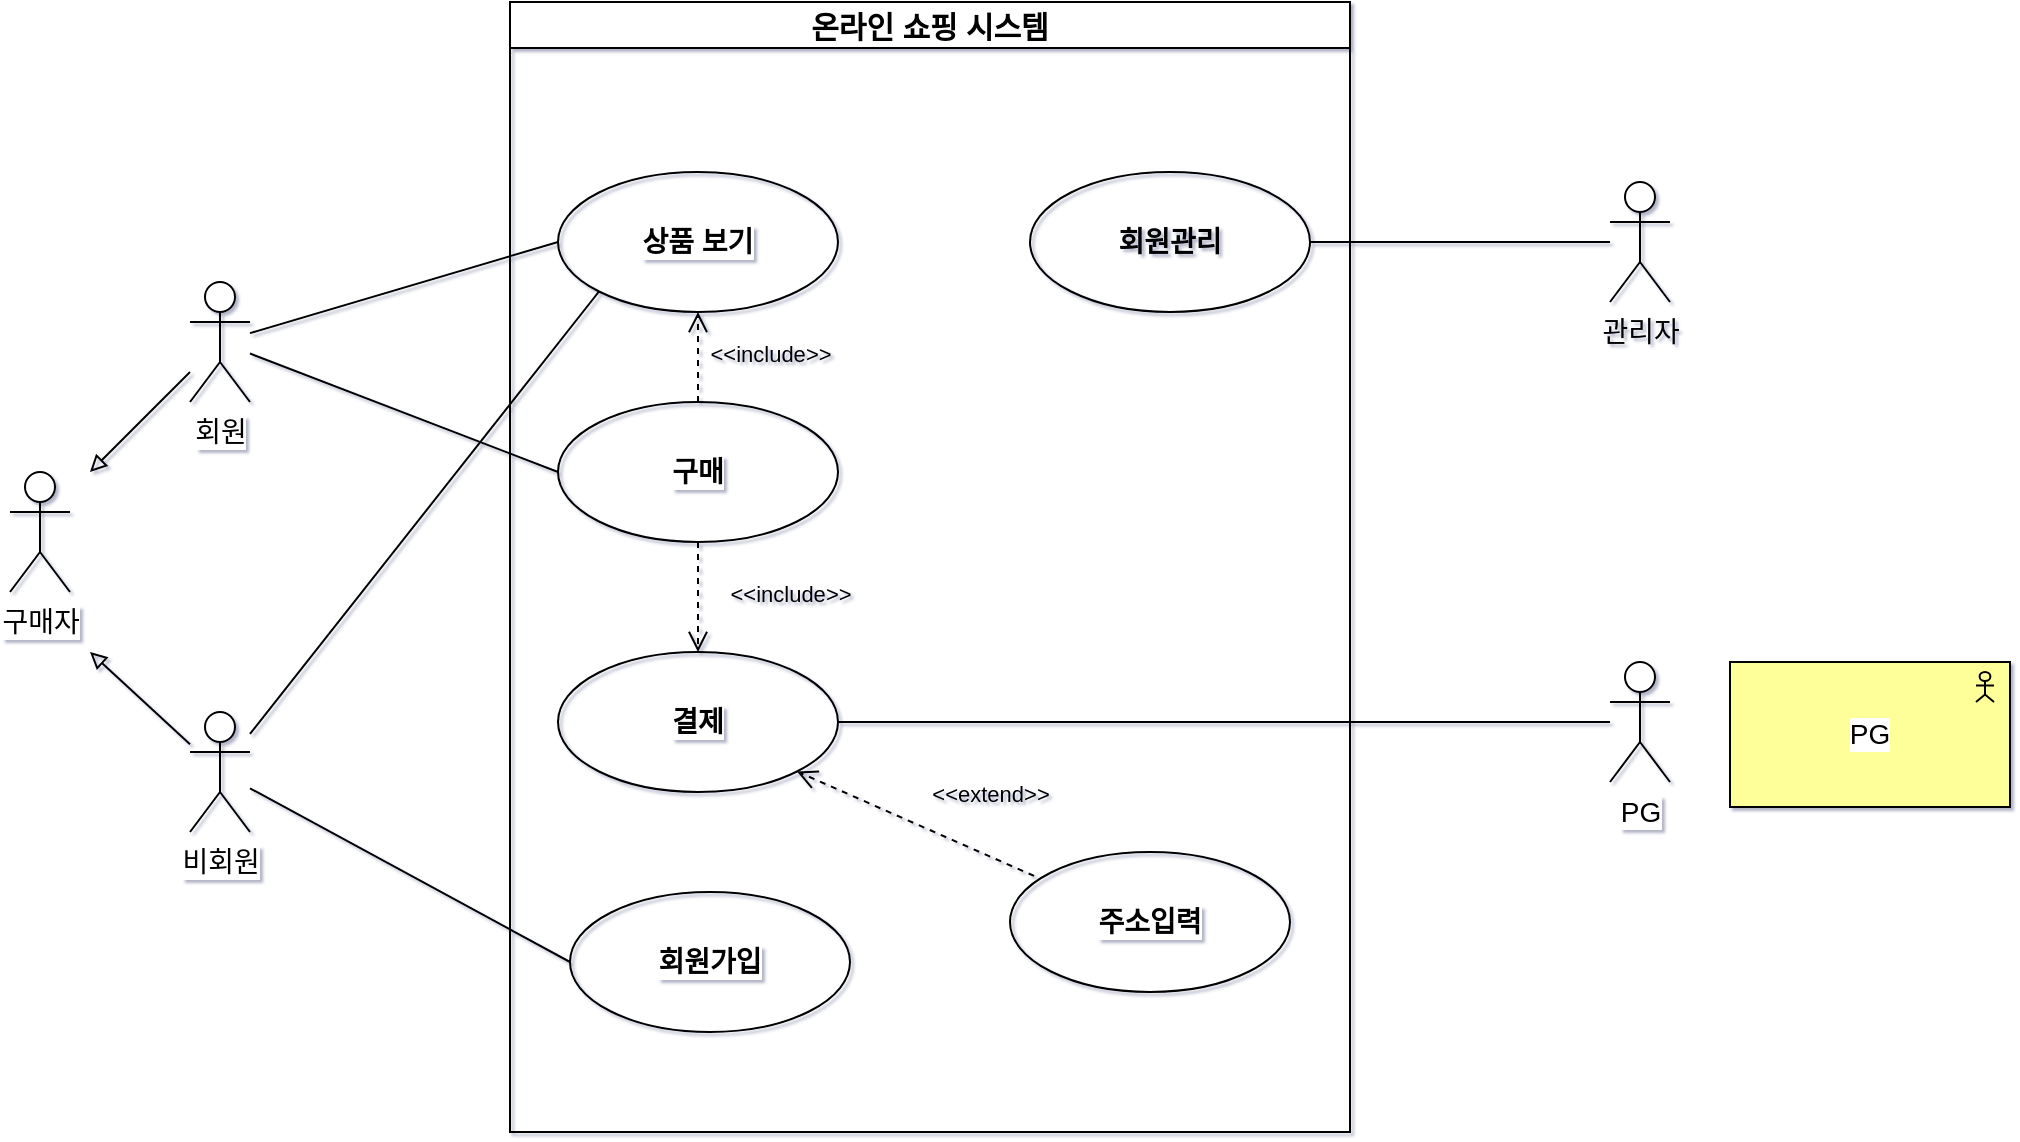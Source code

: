 <mxfile version="24.2.1" type="github" pages="2">
  <diagram name="테스트-1" id="crpGcYe5JIqGgmfARWiJ">
    <mxGraphModel dx="1518" dy="614" grid="1" gridSize="10" guides="1" tooltips="1" connect="1" arrows="1" fold="1" page="1" pageScale="1" pageWidth="827" pageHeight="1169" background="none" math="0" shadow="1">
      <root>
        <mxCell id="0" />
        <mxCell id="1" parent="0" />
        <mxCell id="1xgJE5vAkUswXADNoP8a-21" value="&lt;font style=&quot;font-size: 15px;&quot;&gt;온라인 쇼핑 시스템&lt;/font&gt;" style="swimlane;whiteSpace=wrap;html=1;fontFamily=Helvetica;fontSize=11;fontColor=default;labelBackgroundColor=default;" vertex="1" parent="1">
          <mxGeometry x="320" y="55" width="420" height="565" as="geometry">
            <mxRectangle x="320" y="55" width="100" height="30" as="alternateBounds" />
          </mxGeometry>
        </mxCell>
        <mxCell id="UFJAdiyoOyex9o16GmMY-1" value="&lt;b style=&quot;font-size: 14px;&quot;&gt;회원관리&lt;/b&gt;" style="ellipse;whiteSpace=wrap;html=1;fillColor=none;fontSize=14;textShadow=0;" vertex="1" parent="1xgJE5vAkUswXADNoP8a-21">
          <mxGeometry x="260" y="85" width="140" height="70" as="geometry" />
        </mxCell>
        <mxCell id="1xgJE5vAkUswXADNoP8a-11" value="&lt;b style=&quot;font-size: 14px;&quot;&gt;주소입력&lt;/b&gt;" style="ellipse;whiteSpace=wrap;html=1;fontFamily=Helvetica;fontSize=14;fontColor=default;labelBackgroundColor=default;fillColor=none;textShadow=0;" vertex="1" parent="1xgJE5vAkUswXADNoP8a-21">
          <mxGeometry x="250" y="425" width="140" height="70" as="geometry" />
        </mxCell>
        <mxCell id="UFJAdiyoOyex9o16GmMY-8" style="rounded=0;orthogonalLoop=1;jettySize=auto;html=1;endArrow=none;endFill=0;entryX=1;entryY=0.5;entryDx=0;entryDy=0;" edge="1" parent="1" source="UFJAdiyoOyex9o16GmMY-4" target="UFJAdiyoOyex9o16GmMY-1">
          <mxGeometry relative="1" as="geometry">
            <mxPoint x="560" y="445" as="targetPoint" />
          </mxGeometry>
        </mxCell>
        <mxCell id="UFJAdiyoOyex9o16GmMY-4" value="관리자&lt;div style=&quot;font-size: 14px;&quot;&gt;&lt;br style=&quot;font-size: 14px;&quot;&gt;&lt;/div&gt;" style="shape=umlActor;verticalLabelPosition=bottom;verticalAlign=top;html=1;outlineConnect=0;fontSize=14;textShadow=0;" vertex="1" parent="1">
          <mxGeometry x="870" y="145" width="30" height="60" as="geometry" />
        </mxCell>
        <mxCell id="1xgJE5vAkUswXADNoP8a-1" value="&lt;b style=&quot;font-size: 14px;&quot;&gt;상품 보기&lt;/b&gt;" style="ellipse;whiteSpace=wrap;html=1;fontFamily=Helvetica;fontSize=14;fontColor=default;labelBackgroundColor=default;fillColor=none;textShadow=0;" vertex="1" parent="1">
          <mxGeometry x="344" y="140" width="140" height="70" as="geometry" />
        </mxCell>
        <mxCell id="1xgJE5vAkUswXADNoP8a-2" style="rounded=0;orthogonalLoop=1;jettySize=auto;html=1;entryX=0;entryY=0.5;entryDx=0;entryDy=0;endArrow=none;endFill=0;strokeColor=default;align=center;verticalAlign=middle;fontFamily=Helvetica;fontSize=11;fontColor=default;labelBackgroundColor=default;" edge="1" source="1xgJE5vAkUswXADNoP8a-3" target="1xgJE5vAkUswXADNoP8a-1" parent="1">
          <mxGeometry relative="1" as="geometry" />
        </mxCell>
        <mxCell id="1xgJE5vAkUswXADNoP8a-27" style="edgeStyle=none;rounded=0;orthogonalLoop=1;jettySize=auto;html=1;entryX=0;entryY=0.5;entryDx=0;entryDy=0;strokeColor=default;align=center;verticalAlign=middle;fontFamily=Helvetica;fontSize=11;fontColor=default;labelBackgroundColor=default;endArrow=none;endFill=0;" edge="1" parent="1" source="1xgJE5vAkUswXADNoP8a-3" target="1xgJE5vAkUswXADNoP8a-9">
          <mxGeometry relative="1" as="geometry" />
        </mxCell>
        <mxCell id="1xgJE5vAkUswXADNoP8a-44" style="edgeStyle=none;rounded=0;orthogonalLoop=1;jettySize=auto;html=1;strokeColor=default;align=center;verticalAlign=middle;fontFamily=Helvetica;fontSize=11;fontColor=default;labelBackgroundColor=default;endArrow=block;endFill=0;startArrow=none;startFill=0;" edge="1" parent="1" source="1xgJE5vAkUswXADNoP8a-3">
          <mxGeometry relative="1" as="geometry">
            <mxPoint x="110" y="290" as="targetPoint" />
          </mxGeometry>
        </mxCell>
        <mxCell id="1xgJE5vAkUswXADNoP8a-3" value="&lt;font face=&quot;Helvetica&quot; style=&quot;font-size: 14px;&quot;&gt;회원&lt;/font&gt;" style="shape=umlActor;verticalLabelPosition=bottom;verticalAlign=top;html=1;outlineConnect=0;fontFamily=Helvetica;fontSize=14;fontColor=default;labelBackgroundColor=default;textShadow=0;" vertex="1" parent="1">
          <mxGeometry x="160" y="195" width="30" height="60" as="geometry" />
        </mxCell>
        <mxCell id="1xgJE5vAkUswXADNoP8a-9" value="&lt;b style=&quot;font-size: 14px;&quot;&gt;구매&lt;/b&gt;" style="ellipse;whiteSpace=wrap;html=1;fontFamily=Helvetica;fontSize=14;fontColor=default;labelBackgroundColor=default;fillColor=none;textShadow=0;" vertex="1" parent="1">
          <mxGeometry x="344" y="255" width="140" height="70" as="geometry" />
        </mxCell>
        <mxCell id="1xgJE5vAkUswXADNoP8a-10" value="&lt;b style=&quot;font-size: 14px;&quot;&gt;결제&lt;/b&gt;" style="ellipse;whiteSpace=wrap;html=1;fontFamily=Helvetica;fontSize=14;fontColor=default;labelBackgroundColor=default;fillColor=none;textShadow=0;" vertex="1" parent="1">
          <mxGeometry x="344" y="380" width="140" height="70" as="geometry" />
        </mxCell>
        <mxCell id="1xgJE5vAkUswXADNoP8a-15" value="" style="edgeStyle=none;rounded=0;orthogonalLoop=1;jettySize=auto;html=1;strokeColor=default;align=center;verticalAlign=middle;fontFamily=Helvetica;fontSize=11;fontColor=default;labelBackgroundColor=default;endArrow=none;endFill=0;" edge="1" parent="1" source="1xgJE5vAkUswXADNoP8a-12" target="1xgJE5vAkUswXADNoP8a-10">
          <mxGeometry relative="1" as="geometry" />
        </mxCell>
        <mxCell id="1xgJE5vAkUswXADNoP8a-16" value="" style="edgeStyle=none;rounded=0;orthogonalLoop=1;jettySize=auto;html=1;strokeColor=default;align=center;verticalAlign=middle;fontFamily=Helvetica;fontSize=11;fontColor=default;labelBackgroundColor=default;endArrow=none;endFill=0;" edge="1" parent="1" source="1xgJE5vAkUswXADNoP8a-12" target="1xgJE5vAkUswXADNoP8a-10">
          <mxGeometry relative="1" as="geometry" />
        </mxCell>
        <mxCell id="1xgJE5vAkUswXADNoP8a-12" value="PG" style="shape=umlActor;verticalLabelPosition=bottom;verticalAlign=top;html=1;outlineConnect=0;fontFamily=Helvetica;fontSize=14;fontColor=default;labelBackgroundColor=default;textShadow=0;" vertex="1" parent="1">
          <mxGeometry x="870" y="385" width="30" height="60" as="geometry" />
        </mxCell>
        <mxCell id="1xgJE5vAkUswXADNoP8a-17" value="&lt;b style=&quot;font-size: 14px;&quot;&gt;회원가입&lt;/b&gt;" style="ellipse;whiteSpace=wrap;html=1;fontFamily=Helvetica;fontSize=14;fontColor=default;labelBackgroundColor=default;fillColor=none;textShadow=0;" vertex="1" parent="1">
          <mxGeometry x="350" y="500" width="140" height="70" as="geometry" />
        </mxCell>
        <mxCell id="1xgJE5vAkUswXADNoP8a-19" value="&amp;lt;&amp;lt;extend&lt;span style=&quot;background-color: initial;&quot;&gt;&amp;gt;&amp;gt;&lt;/span&gt;" style="endArrow=open;startArrow=none;endFill=0;startFill=0;endSize=8;html=1;verticalAlign=bottom;dashed=1;labelBackgroundColor=none;rounded=0;strokeColor=default;align=center;fontFamily=Helvetica;fontSize=11;fontColor=default;exitX=0.086;exitY=0.171;exitDx=0;exitDy=0;entryX=1;entryY=1;entryDx=0;entryDy=0;exitPerimeter=0;" edge="1" parent="1" source="1xgJE5vAkUswXADNoP8a-11" target="1xgJE5vAkUswXADNoP8a-10">
          <mxGeometry x="-0.49" y="-20" width="160" relative="1" as="geometry">
            <mxPoint x="638.143" y="340.001" as="sourcePoint" />
            <mxPoint x="610.001" y="469.75" as="targetPoint" />
            <mxPoint as="offset" />
          </mxGeometry>
        </mxCell>
        <mxCell id="1xgJE5vAkUswXADNoP8a-30" style="edgeStyle=none;rounded=0;orthogonalLoop=1;jettySize=auto;html=1;entryX=0;entryY=0.5;entryDx=0;entryDy=0;strokeColor=default;align=center;verticalAlign=middle;fontFamily=Helvetica;fontSize=11;fontColor=default;labelBackgroundColor=default;endArrow=none;endFill=0;" edge="1" parent="1" source="1xgJE5vAkUswXADNoP8a-23" target="1xgJE5vAkUswXADNoP8a-17">
          <mxGeometry relative="1" as="geometry" />
        </mxCell>
        <mxCell id="1xgJE5vAkUswXADNoP8a-31" style="edgeStyle=none;rounded=0;orthogonalLoop=1;jettySize=auto;html=1;entryX=0;entryY=1;entryDx=0;entryDy=0;strokeColor=default;align=center;verticalAlign=middle;fontFamily=Helvetica;fontSize=11;fontColor=default;labelBackgroundColor=default;endArrow=none;endFill=0;" edge="1" parent="1" source="1xgJE5vAkUswXADNoP8a-23" target="1xgJE5vAkUswXADNoP8a-1">
          <mxGeometry relative="1" as="geometry" />
        </mxCell>
        <mxCell id="1xgJE5vAkUswXADNoP8a-43" style="edgeStyle=none;rounded=0;orthogonalLoop=1;jettySize=auto;html=1;strokeColor=default;align=center;verticalAlign=middle;fontFamily=Helvetica;fontSize=11;fontColor=default;labelBackgroundColor=default;endArrow=block;endFill=0;" edge="1" parent="1" source="1xgJE5vAkUswXADNoP8a-23">
          <mxGeometry relative="1" as="geometry">
            <mxPoint x="110" y="380" as="targetPoint" />
          </mxGeometry>
        </mxCell>
        <mxCell id="1xgJE5vAkUswXADNoP8a-23" value="비회원" style="shape=umlActor;verticalLabelPosition=bottom;verticalAlign=top;html=1;outlineConnect=0;fontFamily=Helvetica;fontSize=14;fontColor=default;labelBackgroundColor=default;textShadow=0;" vertex="1" parent="1">
          <mxGeometry x="160" y="410" width="30" height="60" as="geometry" />
        </mxCell>
        <mxCell id="1xgJE5vAkUswXADNoP8a-32" value="&amp;lt;&amp;lt;include&lt;span style=&quot;background-color: initial;&quot;&gt;&amp;gt;&amp;gt;&lt;/span&gt;" style="endArrow=open;startArrow=none;endFill=0;startFill=0;endSize=8;html=1;verticalAlign=bottom;dashed=1;labelBackgroundColor=none;rounded=0;strokeColor=default;align=center;fontFamily=Helvetica;fontSize=11;fontColor=default;exitX=0.5;exitY=1;exitDx=0;exitDy=0;entryX=0.5;entryY=0;entryDx=0;entryDy=0;" edge="1" parent="1" source="1xgJE5vAkUswXADNoP8a-9" target="1xgJE5vAkUswXADNoP8a-10">
          <mxGeometry x="0.273" y="46" width="160" relative="1" as="geometry">
            <mxPoint x="629" y="322" as="sourcePoint" />
            <mxPoint x="490" y="300" as="targetPoint" />
            <mxPoint as="offset" />
          </mxGeometry>
        </mxCell>
        <mxCell id="1xgJE5vAkUswXADNoP8a-33" value="&amp;lt;&amp;lt;include&lt;span style=&quot;background-color: initial;&quot;&gt;&amp;gt;&amp;gt;&lt;/span&gt;" style="endArrow=open;startArrow=none;endFill=0;startFill=0;endSize=8;html=1;verticalAlign=bottom;dashed=1;labelBackgroundColor=none;rounded=0;strokeColor=default;align=center;fontFamily=Helvetica;fontSize=11;fontColor=default;exitX=0.5;exitY=0;exitDx=0;exitDy=0;entryX=0.5;entryY=1;entryDx=0;entryDy=0;" edge="1" parent="1" source="1xgJE5vAkUswXADNoP8a-9" target="1xgJE5vAkUswXADNoP8a-1">
          <mxGeometry x="-0.333" y="-36" width="160" relative="1" as="geometry">
            <mxPoint x="599" y="255" as="sourcePoint" />
            <mxPoint x="460" y="233" as="targetPoint" />
            <mxPoint as="offset" />
          </mxGeometry>
        </mxCell>
        <mxCell id="1xgJE5vAkUswXADNoP8a-34" value="구매자" style="shape=umlActor;verticalLabelPosition=bottom;verticalAlign=top;html=1;outlineConnect=0;fontFamily=Helvetica;fontSize=14;fontColor=default;labelBackgroundColor=default;textShadow=0;" vertex="1" parent="1">
          <mxGeometry x="70" y="290" width="30" height="60" as="geometry" />
        </mxCell>
        <mxCell id="1xgJE5vAkUswXADNoP8a-45" value="PG" style="html=1;outlineConnect=0;whiteSpace=wrap;fillColor=#ffff99;shape=mxgraph.archimate.application;appType=actor;fontFamily=Helvetica;fontSize=14;fontColor=default;labelBackgroundColor=default;" vertex="1" parent="1">
          <mxGeometry x="930" y="385" width="140" height="72.5" as="geometry" />
        </mxCell>
      </root>
    </mxGraphModel>
  </diagram>
  <diagram id="n9FGADXHsb4txi5t6AIW" name="유스케이스-1">
    <mxGraphModel dx="1050" dy="522" grid="1" gridSize="10" guides="1" tooltips="1" connect="1" arrows="1" fold="1" page="1" pageScale="1" pageWidth="827" pageHeight="1169" math="0" shadow="0">
      <root>
        <mxCell id="0" />
        <mxCell id="1" parent="0" />
      </root>
    </mxGraphModel>
  </diagram>
</mxfile>
